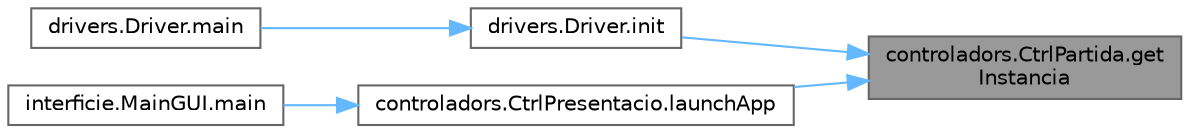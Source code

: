 digraph "controladors.CtrlPartida.getInstancia"
{
 // INTERACTIVE_SVG=YES
 // LATEX_PDF_SIZE
  bgcolor="transparent";
  edge [fontname=Helvetica,fontsize=10,labelfontname=Helvetica,labelfontsize=10];
  node [fontname=Helvetica,fontsize=10,shape=box,height=0.2,width=0.4];
  rankdir="RL";
  Node1 [id="Node000001",label="controladors.CtrlPartida.get\lInstancia",height=0.2,width=0.4,color="gray40", fillcolor="grey60", style="filled", fontcolor="black",tooltip="Obté la instància única del controlador de partida."];
  Node1 -> Node2 [id="edge1_Node000001_Node000002",dir="back",color="steelblue1",style="solid",tooltip=" "];
  Node2 [id="Node000002",label="drivers.Driver.init",height=0.2,width=0.4,color="grey40", fillcolor="white", style="filled",URL="$classdrivers_1_1_driver.html#a2cf45ad0923853bf6a6ffec27822acfc",tooltip="Inicialitza el driver."];
  Node2 -> Node3 [id="edge2_Node000002_Node000003",dir="back",color="steelblue1",style="solid",tooltip=" "];
  Node3 [id="Node000003",label="drivers.Driver.main",height=0.2,width=0.4,color="grey40", fillcolor="white", style="filled",URL="$classdrivers_1_1_driver.html#a3f94ce3595725e82b34c92548e071d04",tooltip="Inici del driver."];
  Node1 -> Node4 [id="edge3_Node000001_Node000004",dir="back",color="steelblue1",style="solid",tooltip=" "];
  Node4 [id="Node000004",label="controladors.CtrlPresentacio.launchApp",height=0.2,width=0.4,color="grey40", fillcolor="white", style="filled",URL="$classcontroladors_1_1_ctrl_presentacio.html#ae660314487eb1c9764a52ac98b431108",tooltip="Inicialitza l'aplicació creant les instàncies del controlador de domini i de partida,..."];
  Node4 -> Node5 [id="edge4_Node000004_Node000005",dir="back",color="steelblue1",style="solid",tooltip=" "];
  Node5 [id="Node000005",label="interficie.MainGUI.main",height=0.2,width=0.4,color="grey40", fillcolor="white", style="filled",URL="$classinterficie_1_1_main_g_u_i.html#ae12d6baaff26bc828aa5d7b411923165",tooltip="Punt d'entrada principal del programa."];
}

